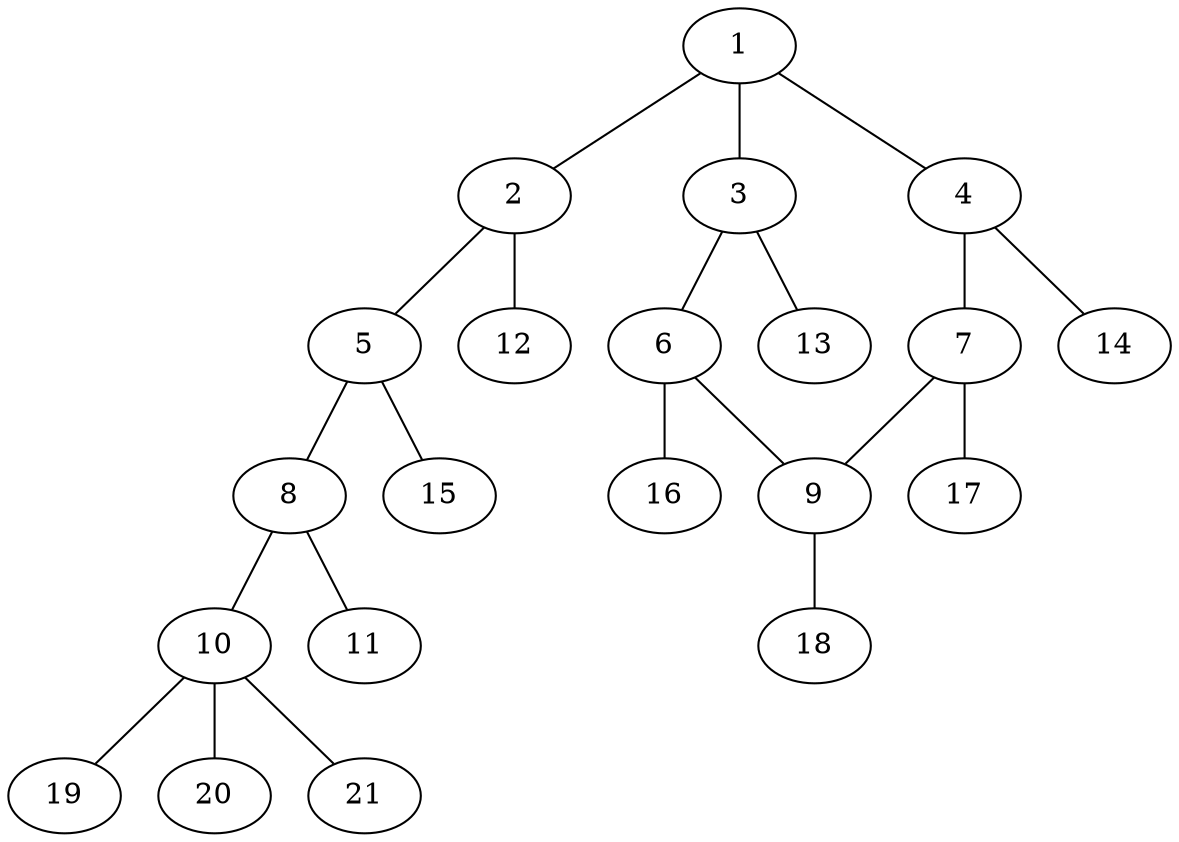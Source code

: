 graph molecule_1710 {
	1	 [chem=C];
	2	 [chem=C];
	1 -- 2	 [valence=1];
	3	 [chem=C];
	1 -- 3	 [valence=1];
	4	 [chem=C];
	1 -- 4	 [valence=2];
	5	 [chem=C];
	2 -- 5	 [valence=2];
	12	 [chem=H];
	2 -- 12	 [valence=1];
	6	 [chem=C];
	3 -- 6	 [valence=2];
	13	 [chem=H];
	3 -- 13	 [valence=1];
	7	 [chem=C];
	4 -- 7	 [valence=1];
	14	 [chem=H];
	4 -- 14	 [valence=1];
	8	 [chem=C];
	5 -- 8	 [valence=1];
	15	 [chem=H];
	5 -- 15	 [valence=1];
	9	 [chem=C];
	6 -- 9	 [valence=1];
	16	 [chem=H];
	6 -- 16	 [valence=1];
	7 -- 9	 [valence=2];
	17	 [chem=H];
	7 -- 17	 [valence=1];
	10	 [chem=C];
	8 -- 10	 [valence=1];
	11	 [chem=O];
	8 -- 11	 [valence=2];
	18	 [chem=H];
	9 -- 18	 [valence=1];
	19	 [chem=H];
	10 -- 19	 [valence=1];
	20	 [chem=H];
	10 -- 20	 [valence=1];
	21	 [chem=H];
	10 -- 21	 [valence=1];
}
